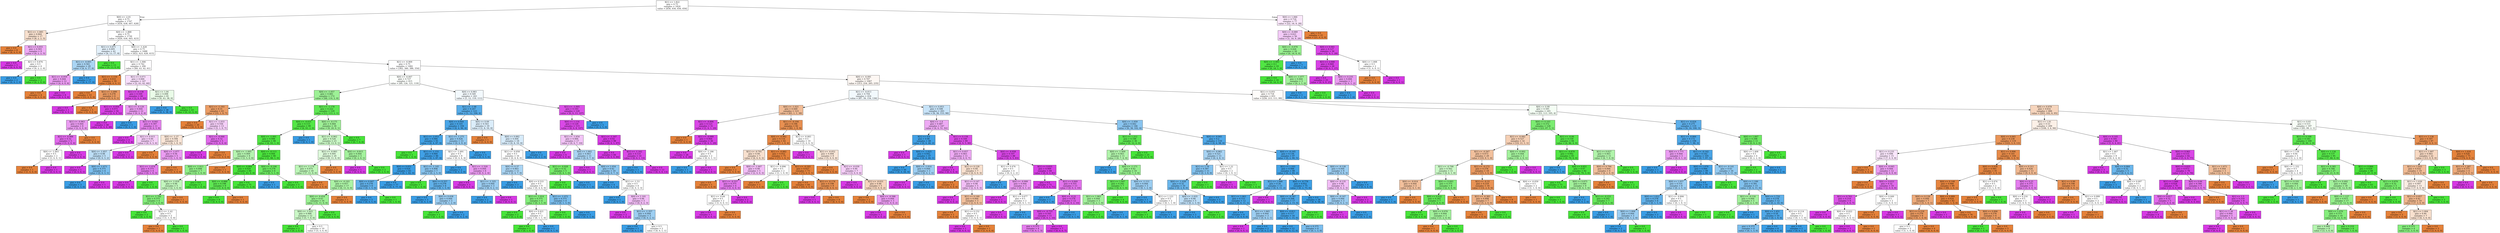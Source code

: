 digraph Tree {
node [shape=box, style="filled", color="black"] ;
0 [label="X[1] <= 1.822\ngini = 0.75\nsamples = 1824\nvalue = [456, 456, 456, 456]", fillcolor="#ffffff"] ;
1 [label="X[0] <= -2.01\ngini = 0.75\nsamples = 1747\nvalue = [434, 438, 447, 428]", fillcolor="#fefeff"] ;
0 -> 1 [labeldistance=2.5, labelangle=45, headlabel="True"] ;
2 [label="X[1] <= -1.085\ngini = 0.664\nsamples = 17\nvalue = [8, 2, 2, 5]", fillcolor="#f8e0ce"] ;
1 -> 2 ;
3 [label="gini = 0.0\nsamples = 8\nvalue = [8, 0, 0, 0]", fillcolor="#e58139"] ;
2 -> 3 ;
4 [label="X[1] <= 0.055\ngini = 0.593\nsamples = 9\nvalue = [0, 2, 2, 5]", fillcolor="#eeaaf4"] ;
2 -> 4 ;
5 [label="gini = 0.0\nsamples = 5\nvalue = [0, 0, 0, 5]", fillcolor="#d739e5"] ;
4 -> 5 ;
6 [label="X[1] <= 0.876\ngini = 0.5\nsamples = 4\nvalue = [0, 2, 2, 0]", fillcolor="#ffffff"] ;
4 -> 6 ;
7 [label="gini = 0.0\nsamples = 2\nvalue = [0, 0, 2, 0]", fillcolor="#399de5"] ;
6 -> 7 ;
8 [label="gini = 0.0\nsamples = 2\nvalue = [0, 2, 0, 0]", fillcolor="#47e539"] ;
6 -> 8 ;
9 [label="X[0] <= -1.888\ngini = 0.75\nsamples = 1730\nvalue = [426, 436, 445, 423]", fillcolor="#fefeff"] ;
1 -> 9 ;
10 [label="X[1] <= 0.871\ngini = 0.695\nsamples = 42\nvalue = [4, 13, 17, 8]", fillcolor="#e4f1fb"] ;
9 -> 10 ;
11 [label="X[1] <= -0.005\ngini = 0.561\nsamples = 29\nvalue = [4, 0, 17, 8]", fillcolor="#aad5f4"] ;
10 -> 11 ;
12 [label="X[1] <= -0.959\ngini = 0.444\nsamples = 12\nvalue = [4, 0, 0, 8]", fillcolor="#eb9cf2"] ;
11 -> 12 ;
13 [label="gini = 0.0\nsamples = 4\nvalue = [4, 0, 0, 0]", fillcolor="#e58139"] ;
12 -> 13 ;
14 [label="gini = 0.0\nsamples = 8\nvalue = [0, 0, 0, 8]", fillcolor="#d739e5"] ;
12 -> 14 ;
15 [label="gini = 0.0\nsamples = 17\nvalue = [0, 0, 17, 0]", fillcolor="#399de5"] ;
11 -> 15 ;
16 [label="gini = 0.0\nsamples = 13\nvalue = [0, 13, 0, 0]", fillcolor="#47e539"] ;
10 -> 16 ;
17 [label="X[0] <= -1.428\ngini = 0.75\nsamples = 1688\nvalue = [422, 423, 428, 415]", fillcolor="#feffff"] ;
9 -> 17 ;
18 [label="X[1] <= -1.006\ngini = 0.742\nsamples = 206\nvalue = [60, 43, 42, 61]", fillcolor="#fffeff"] ;
17 -> 18 ;
19 [label="X[1] <= -1.116\ngini = 0.033\nsamples = 59\nvalue = [58, 0, 0, 1]", fillcolor="#e5833c"] ;
18 -> 19 ;
20 [label="gini = 0.0\nsamples = 53\nvalue = [53, 0, 0, 0]", fillcolor="#e58139"] ;
19 -> 20 ;
21 [label="X[1] <= -1.099\ngini = 0.278\nsamples = 6\nvalue = [5, 0, 0, 1]", fillcolor="#ea9a61"] ;
19 -> 21 ;
22 [label="gini = 0.0\nsamples = 1\nvalue = [0, 0, 0, 1]", fillcolor="#d739e5"] ;
21 -> 22 ;
23 [label="gini = 0.0\nsamples = 5\nvalue = [5, 0, 0, 0]", fillcolor="#e58139"] ;
21 -> 23 ;
24 [label="X[1] <= 0.073\ngini = 0.666\nsamples = 147\nvalue = [2, 43, 42, 60]", fillcolor="#f8dffb"] ;
18 -> 24 ;
25 [label="X[1] <= -0.138\ngini = 0.169\nsamples = 66\nvalue = [2, 0, 4, 60]", fillcolor="#db4ce8"] ;
24 -> 25 ;
26 [label="X[1] <= -0.956\ngini = 0.071\nsamples = 54\nvalue = [2, 0, 0, 52]", fillcolor="#d941e6"] ;
25 -> 26 ;
27 [label="X[1] <= -0.963\ngini = 0.444\nsamples = 6\nvalue = [2, 0, 0, 4]", fillcolor="#eb9cf2"] ;
26 -> 27 ;
28 [label="X[1] <= -0.988\ngini = 0.32\nsamples = 5\nvalue = [1, 0, 0, 4]", fillcolor="#e16aec"] ;
27 -> 28 ;
29 [label="X[0] <= -1.603\ngini = 0.5\nsamples = 2\nvalue = [1, 0, 0, 1]", fillcolor="#ffffff"] ;
28 -> 29 ;
30 [label="gini = 0.0\nsamples = 1\nvalue = [1, 0, 0, 0]", fillcolor="#e58139"] ;
29 -> 30 ;
31 [label="gini = 0.0\nsamples = 1\nvalue = [0, 0, 0, 1]", fillcolor="#d739e5"] ;
29 -> 31 ;
32 [label="gini = 0.0\nsamples = 3\nvalue = [0, 0, 0, 3]", fillcolor="#d739e5"] ;
28 -> 32 ;
33 [label="gini = 0.0\nsamples = 1\nvalue = [1, 0, 0, 0]", fillcolor="#e58139"] ;
27 -> 33 ;
34 [label="gini = 0.0\nsamples = 48\nvalue = [0, 0, 0, 48]", fillcolor="#d739e5"] ;
26 -> 34 ;
35 [label="X[1] <= -0.129\ngini = 0.444\nsamples = 12\nvalue = [0, 0, 4, 8]", fillcolor="#eb9cf2"] ;
25 -> 35 ;
36 [label="gini = 0.0\nsamples = 1\nvalue = [0, 0, 1, 0]", fillcolor="#399de5"] ;
35 -> 36 ;
37 [label="X[1] <= -0.041\ngini = 0.397\nsamples = 11\nvalue = [0, 0, 3, 8]", fillcolor="#e683ef"] ;
35 -> 37 ;
38 [label="gini = 0.0\nsamples = 4\nvalue = [0, 0, 0, 4]", fillcolor="#d739e5"] ;
37 -> 38 ;
39 [label="X[1] <= 0.015\ngini = 0.49\nsamples = 7\nvalue = [0, 0, 3, 4]", fillcolor="#f5cef8"] ;
37 -> 39 ;
40 [label="X[0] <= -1.857\ngini = 0.48\nsamples = 5\nvalue = [0, 0, 3, 2]", fillcolor="#bddef6"] ;
39 -> 40 ;
41 [label="gini = 0.0\nsamples = 1\nvalue = [0, 0, 0, 1]", fillcolor="#d739e5"] ;
40 -> 41 ;
42 [label="X[0] <= -1.673\ngini = 0.375\nsamples = 4\nvalue = [0, 0, 3, 1]", fillcolor="#7bbeee"] ;
40 -> 42 ;
43 [label="gini = 0.0\nsamples = 3\nvalue = [0, 0, 3, 0]", fillcolor="#399de5"] ;
42 -> 43 ;
44 [label="gini = 0.0\nsamples = 1\nvalue = [0, 0, 0, 1]", fillcolor="#d739e5"] ;
42 -> 44 ;
45 [label="gini = 0.0\nsamples = 2\nvalue = [0, 0, 0, 2]", fillcolor="#d739e5"] ;
39 -> 45 ;
46 [label="X[1] <= 1.04\ngini = 0.498\nsamples = 81\nvalue = [0, 43, 38, 0]", fillcolor="#eafce8"] ;
24 -> 46 ;
47 [label="gini = 0.0\nsamples = 38\nvalue = [0, 0, 38, 0]", fillcolor="#399de5"] ;
46 -> 47 ;
48 [label="gini = 0.0\nsamples = 43\nvalue = [0, 43, 0, 0]", fillcolor="#47e539"] ;
46 -> 48 ;
49 [label="X[1] <= -0.909\ngini = 0.75\nsamples = 1482\nvalue = [362, 380, 386, 354]", fillcolor="#fefeff"] ;
17 -> 49 ;
50 [label="X[0] <= -0.007\ngini = 0.727\nsamples = 415\nvalue = [49, 126, 121, 119]", fillcolor="#fcfffc"] ;
49 -> 50 ;
51 [label="X[0] <= -1.057\ngini = 0.481\nsamples = 172\nvalue = [48, 114, 2, 8]", fillcolor="#9df196"] ;
50 -> 51 ;
52 [label="X[1] <= -1.193\ngini = 0.31\nsamples = 43\nvalue = [35, 1, 0, 7]", fillcolor="#eb9d65"] ;
51 -> 52 ;
53 [label="gini = 0.0\nsamples = 30\nvalue = [30, 0, 0, 0]", fillcolor="#e58139"] ;
52 -> 53 ;
54 [label="X[1] <= -1.033\ngini = 0.556\nsamples = 13\nvalue = [5, 1, 0, 7]", fillcolor="#f5cef8"] ;
52 -> 54 ;
55 [label="X[0] <= -1.27\ngini = 0.594\nsamples = 8\nvalue = [4, 1, 0, 3]", fillcolor="#fae6d7"] ;
54 -> 55 ;
56 [label="gini = 0.0\nsamples = 3\nvalue = [3, 0, 0, 0]", fillcolor="#e58139"] ;
55 -> 56 ;
57 [label="X[0] <= -1.077\ngini = 0.56\nsamples = 5\nvalue = [1, 1, 0, 3]", fillcolor="#eb9cf2"] ;
55 -> 57 ;
58 [label="X[1] <= -1.074\ngini = 0.375\nsamples = 4\nvalue = [0, 1, 0, 3]", fillcolor="#e47bee"] ;
57 -> 58 ;
59 [label="gini = 0.0\nsamples = 3\nvalue = [0, 0, 0, 3]", fillcolor="#d739e5"] ;
58 -> 59 ;
60 [label="gini = 0.0\nsamples = 1\nvalue = [0, 1, 0, 0]", fillcolor="#47e539"] ;
58 -> 60 ;
61 [label="gini = 0.0\nsamples = 1\nvalue = [1, 0, 0, 0]", fillcolor="#e58139"] ;
57 -> 61 ;
62 [label="X[1] <= -0.946\ngini = 0.32\nsamples = 5\nvalue = [1, 0, 0, 4]", fillcolor="#e16aec"] ;
54 -> 62 ;
63 [label="gini = 0.0\nsamples = 4\nvalue = [0, 0, 0, 4]", fillcolor="#d739e5"] ;
62 -> 63 ;
64 [label="gini = 0.0\nsamples = 1\nvalue = [1, 0, 0, 0]", fillcolor="#e58139"] ;
62 -> 64 ;
65 [label="X[1] <= -1.178\ngini = 0.222\nsamples = 129\nvalue = [13, 113, 2, 1]", fillcolor="#60e954"] ;
51 -> 65 ;
66 [label="X[0] <= -0.031\ngini = 0.115\nsamples = 99\nvalue = [4, 93, 2, 0]", fillcolor="#53e746"] ;
65 -> 66 ;
67 [label="X[0] <= -1.001\ngini = 0.098\nsamples = 98\nvalue = [4, 93, 1, 0]", fillcolor="#51e644"] ;
66 -> 67 ;
68 [label="X[0] <= -1.005\ngini = 0.469\nsamples = 8\nvalue = [3, 5, 0, 0]", fillcolor="#b5f5b0"] ;
67 -> 68 ;
69 [label="X[0] <= -1.013\ngini = 0.408\nsamples = 7\nvalue = [2, 5, 0, 0]", fillcolor="#91ef88"] ;
68 -> 69 ;
70 [label="X[0] <= -1.018\ngini = 0.48\nsamples = 5\nvalue = [2, 3, 0, 0]", fillcolor="#c2f6bd"] ;
69 -> 70 ;
71 [label="X[1] <= -1.792\ngini = 0.375\nsamples = 4\nvalue = [1, 3, 0, 0]", fillcolor="#84ee7b"] ;
70 -> 71 ;
72 [label="gini = 0.0\nsamples = 2\nvalue = [0, 2, 0, 0]", fillcolor="#47e539"] ;
71 -> 72 ;
73 [label="X[1] <= -1.42\ngini = 0.5\nsamples = 2\nvalue = [1, 1, 0, 0]", fillcolor="#ffffff"] ;
71 -> 73 ;
74 [label="gini = 0.0\nsamples = 1\nvalue = [1, 0, 0, 0]", fillcolor="#e58139"] ;
73 -> 74 ;
75 [label="gini = 0.0\nsamples = 1\nvalue = [0, 1, 0, 0]", fillcolor="#47e539"] ;
73 -> 75 ;
76 [label="gini = 0.0\nsamples = 1\nvalue = [1, 0, 0, 0]", fillcolor="#e58139"] ;
70 -> 76 ;
77 [label="gini = 0.0\nsamples = 2\nvalue = [0, 2, 0, 0]", fillcolor="#47e539"] ;
69 -> 77 ;
78 [label="gini = 0.0\nsamples = 1\nvalue = [1, 0, 0, 0]", fillcolor="#e58139"] ;
68 -> 78 ;
79 [label="X[0] <= -0.113\ngini = 0.044\nsamples = 90\nvalue = [1, 88, 1, 0]", fillcolor="#4be63d"] ;
67 -> 79 ;
80 [label="X[0] <= -0.884\ngini = 0.024\nsamples = 84\nvalue = [1, 83, 0, 0]", fillcolor="#49e53b"] ;
79 -> 80 ;
81 [label="X[0] <= -0.888\ngini = 0.198\nsamples = 9\nvalue = [1, 8, 0, 0]", fillcolor="#5ee852"] ;
80 -> 81 ;
82 [label="gini = 0.0\nsamples = 8\nvalue = [0, 8, 0, 0]", fillcolor="#47e539"] ;
81 -> 82 ;
83 [label="gini = 0.0\nsamples = 1\nvalue = [1, 0, 0, 0]", fillcolor="#e58139"] ;
81 -> 83 ;
84 [label="gini = 0.0\nsamples = 75\nvalue = [0, 75, 0, 0]", fillcolor="#47e539"] ;
80 -> 84 ;
85 [label="X[0] <= -0.106\ngini = 0.278\nsamples = 6\nvalue = [0, 5, 1, 0]", fillcolor="#6cea61"] ;
79 -> 85 ;
86 [label="gini = 0.0\nsamples = 1\nvalue = [0, 0, 1, 0]", fillcolor="#399de5"] ;
85 -> 86 ;
87 [label="gini = 0.0\nsamples = 5\nvalue = [0, 5, 0, 0]", fillcolor="#47e539"] ;
85 -> 87 ;
88 [label="gini = 0.0\nsamples = 1\nvalue = [0, 0, 1, 0]", fillcolor="#399de5"] ;
66 -> 88 ;
89 [label="X[0] <= -0.175\ngini = 0.464\nsamples = 30\nvalue = [9, 20, 0, 1]", fillcolor="#9ff197"] ;
65 -> 89 ;
90 [label="X[1] <= -0.962\ngini = 0.526\nsamples = 23\nvalue = [9, 13, 0, 1]", fillcolor="#caf8c6"] ;
89 -> 90 ;
91 [label="X[1] <= -0.993\ngini = 0.495\nsamples = 20\nvalue = [9, 11, 0, 0]", fillcolor="#defadb"] ;
90 -> 91 ;
92 [label="X[1] <= -1.174\ngini = 0.475\nsamples = 18\nvalue = [7, 11, 0, 0]", fillcolor="#bcf6b7"] ;
91 -> 92 ;
93 [label="gini = 0.0\nsamples = 1\nvalue = [1, 0, 0, 0]", fillcolor="#e58139"] ;
92 -> 93 ;
94 [label="X[0] <= -0.193\ngini = 0.457\nsamples = 17\nvalue = [6, 11, 0, 0]", fillcolor="#abf3a5"] ;
92 -> 94 ;
95 [label="X[0] <= -0.454\ngini = 0.43\nsamples = 16\nvalue = [5, 11, 0, 0]", fillcolor="#9bf193"] ;
94 -> 95 ;
96 [label="X[0] <= -1.021\ngini = 0.486\nsamples = 12\nvalue = [5, 7, 0, 0]", fillcolor="#caf8c6"] ;
95 -> 96 ;
97 [label="gini = 0.0\nsamples = 2\nvalue = [0, 2, 0, 0]", fillcolor="#47e539"] ;
96 -> 97 ;
98 [label="gini = 0.5\nsamples = 10\nvalue = [5, 5, 0, 0]", fillcolor="#ffffff"] ;
96 -> 98 ;
99 [label="gini = 0.0\nsamples = 4\nvalue = [0, 4, 0, 0]", fillcolor="#47e539"] ;
95 -> 99 ;
100 [label="gini = 0.0\nsamples = 1\nvalue = [1, 0, 0, 0]", fillcolor="#e58139"] ;
94 -> 100 ;
101 [label="gini = 0.0\nsamples = 2\nvalue = [2, 0, 0, 0]", fillcolor="#e58139"] ;
91 -> 101 ;
102 [label="X[0] <= -0.815\ngini = 0.444\nsamples = 3\nvalue = [0, 2, 0, 1]", fillcolor="#a3f29c"] ;
90 -> 102 ;
103 [label="gini = 0.0\nsamples = 1\nvalue = [0, 0, 0, 1]", fillcolor="#d739e5"] ;
102 -> 103 ;
104 [label="gini = 0.0\nsamples = 2\nvalue = [0, 2, 0, 0]", fillcolor="#47e539"] ;
102 -> 104 ;
105 [label="gini = 0.0\nsamples = 7\nvalue = [0, 7, 0, 0]", fillcolor="#47e539"] ;
89 -> 105 ;
106 [label="X[0] <= 0.983\ngini = 0.549\nsamples = 243\nvalue = [1, 12, 119, 111]", fillcolor="#f3f9fd"] ;
50 -> 106 ;
107 [label="X[1] <= -1.08\ngini = 0.247\nsamples = 123\nvalue = [1, 12, 106, 4]", fillcolor="#57ace9"] ;
106 -> 107 ;
108 [label="X[0] <= 0.844\ngini = 0.145\nsamples = 104\nvalue = [0, 4, 96, 4]", fillcolor="#49a5e7"] ;
107 -> 108 ;
109 [label="X[1] <= -2.053\ngini = 0.084\nsamples = 91\nvalue = [0, 4, 87, 0]", fillcolor="#42a2e6"] ;
108 -> 109 ;
110 [label="gini = 0.0\nsamples = 1\nvalue = [0, 1, 0, 0]", fillcolor="#47e539"] ;
109 -> 110 ;
111 [label="X[1] <= -1.151\ngini = 0.064\nsamples = 90\nvalue = [0, 3, 87, 0]", fillcolor="#40a0e6"] ;
109 -> 111 ;
112 [label="X[0] <= 0.051\ngini = 0.024\nsamples = 83\nvalue = [0, 1, 82, 0]", fillcolor="#3b9ee5"] ;
111 -> 112 ;
113 [label="X[0] <= 0.047\ngini = 0.278\nsamples = 6\nvalue = [0, 1, 5, 0]", fillcolor="#61b1ea"] ;
112 -> 113 ;
114 [label="gini = 0.0\nsamples = 5\nvalue = [0, 0, 5, 0]", fillcolor="#399de5"] ;
113 -> 114 ;
115 [label="gini = 0.0\nsamples = 1\nvalue = [0, 1, 0, 0]", fillcolor="#47e539"] ;
113 -> 115 ;
116 [label="gini = 0.0\nsamples = 77\nvalue = [0, 0, 77, 0]", fillcolor="#399de5"] ;
112 -> 116 ;
117 [label="X[1] <= -1.145\ngini = 0.408\nsamples = 7\nvalue = [0, 2, 5, 0]", fillcolor="#88c4ef"] ;
111 -> 117 ;
118 [label="gini = 0.0\nsamples = 1\nvalue = [0, 1, 0, 0]", fillcolor="#47e539"] ;
117 -> 118 ;
119 [label="X[0] <= 0.357\ngini = 0.278\nsamples = 6\nvalue = [0, 1, 5, 0]", fillcolor="#61b1ea"] ;
117 -> 119 ;
120 [label="gini = 0.0\nsamples = 3\nvalue = [0, 0, 3, 0]", fillcolor="#399de5"] ;
119 -> 120 ;
121 [label="X[0] <= 0.438\ngini = 0.444\nsamples = 3\nvalue = [0, 1, 2, 0]", fillcolor="#9ccef2"] ;
119 -> 121 ;
122 [label="gini = 0.0\nsamples = 1\nvalue = [0, 1, 0, 0]", fillcolor="#47e539"] ;
121 -> 122 ;
123 [label="gini = 0.0\nsamples = 2\nvalue = [0, 0, 2, 0]", fillcolor="#399de5"] ;
121 -> 123 ;
124 [label="X[1] <= -1.275\ngini = 0.426\nsamples = 13\nvalue = [0, 0, 9, 4]", fillcolor="#91c9f1"] ;
108 -> 124 ;
125 [label="X[1] <= -1.691\ngini = 0.5\nsamples = 8\nvalue = [0, 0, 4, 4]", fillcolor="#ffffff"] ;
124 -> 125 ;
126 [label="gini = 0.0\nsamples = 2\nvalue = [0, 0, 2, 0]", fillcolor="#399de5"] ;
125 -> 126 ;
127 [label="X[1] <= -1.529\ngini = 0.444\nsamples = 6\nvalue = [0, 0, 2, 4]", fillcolor="#eb9cf2"] ;
125 -> 127 ;
128 [label="gini = 0.0\nsamples = 3\nvalue = [0, 0, 0, 3]", fillcolor="#d739e5"] ;
127 -> 128 ;
129 [label="X[1] <= -1.325\ngini = 0.444\nsamples = 3\nvalue = [0, 0, 2, 1]", fillcolor="#9ccef2"] ;
127 -> 129 ;
130 [label="gini = 0.0\nsamples = 2\nvalue = [0, 0, 2, 0]", fillcolor="#399de5"] ;
129 -> 130 ;
131 [label="gini = 0.0\nsamples = 1\nvalue = [0, 0, 0, 1]", fillcolor="#d739e5"] ;
129 -> 131 ;
132 [label="gini = 0.0\nsamples = 5\nvalue = [0, 0, 5, 0]", fillcolor="#399de5"] ;
124 -> 132 ;
133 [label="X[0] <= 0.09\ngini = 0.543\nsamples = 19\nvalue = [1, 8, 10, 0]", fillcolor="#dbedfa"] ;
107 -> 133 ;
134 [label="gini = 0.0\nsamples = 1\nvalue = [1, 0, 0, 0]", fillcolor="#e58139"] ;
133 -> 134 ;
135 [label="X[0] <= 0.882\ngini = 0.494\nsamples = 18\nvalue = [0, 8, 10, 0]", fillcolor="#d7ebfa"] ;
133 -> 135 ;
136 [label="X[1] <= -0.958\ngini = 0.5\nsamples = 16\nvalue = [0, 8, 8, 0]", fillcolor="#ffffff"] ;
135 -> 136 ;
137 [label="X[0] <= 0.37\ngini = 0.463\nsamples = 11\nvalue = [0, 4, 7, 0]", fillcolor="#aad5f4"] ;
136 -> 137 ;
138 [label="gini = 0.0\nsamples = 3\nvalue = [0, 0, 3, 0]", fillcolor="#399de5"] ;
137 -> 138 ;
139 [label="X[0] <= 0.533\ngini = 0.5\nsamples = 8\nvalue = [0, 4, 4, 0]", fillcolor="#ffffff"] ;
137 -> 139 ;
140 [label="X[1] <= -1.014\ngini = 0.375\nsamples = 4\nvalue = [0, 3, 1, 0]", fillcolor="#84ee7b"] ;
139 -> 140 ;
141 [label="gini = 0.0\nsamples = 2\nvalue = [0, 2, 0, 0]", fillcolor="#47e539"] ;
140 -> 141 ;
142 [label="X[0] <= 0.421\ngini = 0.5\nsamples = 2\nvalue = [0, 1, 1, 0]", fillcolor="#ffffff"] ;
140 -> 142 ;
143 [label="gini = 0.0\nsamples = 1\nvalue = [0, 1, 0, 0]", fillcolor="#47e539"] ;
142 -> 143 ;
144 [label="gini = 0.0\nsamples = 1\nvalue = [0, 0, 1, 0]", fillcolor="#399de5"] ;
142 -> 144 ;
145 [label="X[1] <= -1.072\ngini = 0.375\nsamples = 4\nvalue = [0, 1, 3, 0]", fillcolor="#7bbeee"] ;
139 -> 145 ;
146 [label="gini = 0.0\nsamples = 1\nvalue = [0, 1, 0, 0]", fillcolor="#47e539"] ;
145 -> 146 ;
147 [label="gini = 0.0\nsamples = 3\nvalue = [0, 0, 3, 0]", fillcolor="#399de5"] ;
145 -> 147 ;
148 [label="X[1] <= -0.928\ngini = 0.32\nsamples = 5\nvalue = [0, 4, 1, 0]", fillcolor="#75ec6a"] ;
136 -> 148 ;
149 [label="gini = 0.0\nsamples = 4\nvalue = [0, 4, 0, 0]", fillcolor="#47e539"] ;
148 -> 149 ;
150 [label="gini = 0.0\nsamples = 1\nvalue = [0, 0, 1, 0]", fillcolor="#399de5"] ;
148 -> 150 ;
151 [label="gini = 0.0\nsamples = 2\nvalue = [0, 0, 2, 0]", fillcolor="#399de5"] ;
135 -> 151 ;
152 [label="X[1] <= -1.005\ngini = 0.193\nsamples = 120\nvalue = [0, 0, 13, 107]", fillcolor="#dc51e8"] ;
106 -> 152 ;
153 [label="X[0] <= 1.114\ngini = 0.129\nsamples = 115\nvalue = [0, 0, 8, 107]", fillcolor="#da48e7"] ;
152 -> 153 ;
154 [label="X[1] <= -1.654\ngini = 0.484\nsamples = 17\nvalue = [0, 0, 7, 10]", fillcolor="#f3c4f7"] ;
153 -> 154 ;
155 [label="gini = 0.0\nsamples = 6\nvalue = [0, 0, 0, 6]", fillcolor="#d739e5"] ;
154 -> 155 ;
156 [label="X[0] <= 1.002\ngini = 0.463\nsamples = 11\nvalue = [0, 0, 7, 4]", fillcolor="#aad5f4"] ;
154 -> 156 ;
157 [label="gini = 0.0\nsamples = 1\nvalue = [0, 0, 0, 1]", fillcolor="#d739e5"] ;
156 -> 157 ;
158 [label="X[0] <= 1.054\ngini = 0.42\nsamples = 10\nvalue = [0, 0, 7, 3]", fillcolor="#8ec7f0"] ;
156 -> 158 ;
159 [label="gini = 0.0\nsamples = 4\nvalue = [0, 0, 4, 0]", fillcolor="#399de5"] ;
158 -> 159 ;
160 [label="X[1] <= -1.53\ngini = 0.5\nsamples = 6\nvalue = [0, 0, 3, 3]", fillcolor="#ffffff"] ;
158 -> 160 ;
161 [label="gini = 0.0\nsamples = 1\nvalue = [0, 0, 1, 0]", fillcolor="#399de5"] ;
160 -> 161 ;
162 [label="X[0] <= 1.101\ngini = 0.48\nsamples = 5\nvalue = [0, 0, 2, 3]", fillcolor="#f2bdf6"] ;
160 -> 162 ;
163 [label="gini = 0.0\nsamples = 2\nvalue = [0, 0, 0, 2]", fillcolor="#d739e5"] ;
162 -> 163 ;
164 [label="X[1] <= -1.357\ngini = 0.444\nsamples = 3\nvalue = [0, 0, 2, 1]", fillcolor="#9ccef2"] ;
162 -> 164 ;
165 [label="gini = 0.0\nsamples = 1\nvalue = [0, 0, 1, 0]", fillcolor="#399de5"] ;
164 -> 165 ;
166 [label="gini = 0.5\nsamples = 2\nvalue = [0, 0, 1, 1]", fillcolor="#ffffff"] ;
164 -> 166 ;
167 [label="X[1] <= -1.167\ngini = 0.02\nsamples = 98\nvalue = [0, 0, 1, 97]", fillcolor="#d73be5"] ;
153 -> 167 ;
168 [label="gini = 0.0\nsamples = 84\nvalue = [0, 0, 0, 84]", fillcolor="#d739e5"] ;
167 -> 168 ;
169 [label="X[1] <= -1.162\ngini = 0.133\nsamples = 14\nvalue = [0, 0, 1, 13]", fillcolor="#da48e7"] ;
167 -> 169 ;
170 [label="gini = 0.0\nsamples = 1\nvalue = [0, 0, 1, 0]", fillcolor="#399de5"] ;
169 -> 170 ;
171 [label="gini = 0.0\nsamples = 13\nvalue = [0, 0, 0, 13]", fillcolor="#d739e5"] ;
169 -> 171 ;
172 [label="gini = 0.0\nsamples = 5\nvalue = [0, 0, 5, 0]", fillcolor="#399de5"] ;
152 -> 172 ;
173 [label="X[0] <= -0.091\ngini = 0.747\nsamples = 1067\nvalue = [313, 254, 265, 235]", fillcolor="#fdf7f3"] ;
49 -> 173 ;
174 [label="X[1] <= -0.013\ngini = 0.704\nsamples = 416\nvalue = [87, 39, 154, 136]", fillcolor="#f2f9fd"] ;
173 -> 174 ;
175 [label="X[0] <= -1.021\ngini = 0.449\nsamples = 123\nvalue = [83, 1, 1, 38]", fillcolor="#f1bc96"] ;
174 -> 175 ;
176 [label="X[1] <= -0.896\ngini = 0.123\nsamples = 31\nvalue = [1, 0, 1, 29]", fillcolor="#da46e7"] ;
175 -> 176 ;
177 [label="gini = 0.0\nsamples = 1\nvalue = [1, 0, 0, 0]", fillcolor="#e58139"] ;
176 -> 177 ;
178 [label="X[1] <= -0.089\ngini = 0.064\nsamples = 30\nvalue = [0, 0, 1, 29]", fillcolor="#d840e6"] ;
176 -> 178 ;
179 [label="gini = 0.0\nsamples = 28\nvalue = [0, 0, 0, 28]", fillcolor="#d739e5"] ;
178 -> 179 ;
180 [label="X[0] <= -1.186\ngini = 0.5\nsamples = 2\nvalue = [0, 0, 1, 1]", fillcolor="#ffffff"] ;
178 -> 180 ;
181 [label="gini = 0.0\nsamples = 1\nvalue = [0, 0, 1, 0]", fillcolor="#399de5"] ;
180 -> 181 ;
182 [label="gini = 0.0\nsamples = 1\nvalue = [0, 0, 0, 1]", fillcolor="#d739e5"] ;
180 -> 182 ;
183 [label="X[1] <= -0.104\ngini = 0.196\nsamples = 92\nvalue = [82, 1, 0, 9]", fillcolor="#e89051"] ;
175 -> 183 ;
184 [label="X[0] <= -0.982\ngini = 0.116\nsamples = 82\nvalue = [77, 1, 0, 4]", fillcolor="#e78946"] ;
183 -> 184 ;
185 [label="X[1] <= -0.701\ngini = 0.49\nsamples = 7\nvalue = [4, 0, 0, 3]", fillcolor="#f8e0ce"] ;
184 -> 185 ;
186 [label="gini = 0.0\nsamples = 2\nvalue = [2, 0, 0, 0]", fillcolor="#e58139"] ;
185 -> 186 ;
187 [label="X[0] <= -1.007\ngini = 0.48\nsamples = 5\nvalue = [2, 0, 0, 3]", fillcolor="#f2bdf6"] ;
185 -> 187 ;
188 [label="gini = 0.0\nsamples = 1\nvalue = [1, 0, 0, 0]", fillcolor="#e58139"] ;
187 -> 188 ;
189 [label="X[1] <= -0.557\ngini = 0.375\nsamples = 4\nvalue = [1, 0, 0, 3]", fillcolor="#e47bee"] ;
187 -> 189 ;
190 [label="X[1] <= -0.64\ngini = 0.5\nsamples = 2\nvalue = [1, 0, 0, 1]", fillcolor="#ffffff"] ;
189 -> 190 ;
191 [label="gini = 0.0\nsamples = 1\nvalue = [0, 0, 0, 1]", fillcolor="#d739e5"] ;
190 -> 191 ;
192 [label="gini = 0.0\nsamples = 1\nvalue = [1, 0, 0, 0]", fillcolor="#e58139"] ;
190 -> 192 ;
193 [label="gini = 0.0\nsamples = 2\nvalue = [0, 0, 0, 2]", fillcolor="#d739e5"] ;
189 -> 193 ;
194 [label="X[1] <= -0.882\ngini = 0.052\nsamples = 75\nvalue = [73, 1, 0, 1]", fillcolor="#e6843e"] ;
184 -> 194 ;
195 [label="X[1] <= -0.896\ngini = 0.5\nsamples = 2\nvalue = [1, 1, 0, 0]", fillcolor="#ffffff"] ;
194 -> 195 ;
196 [label="gini = 0.0\nsamples = 1\nvalue = [1, 0, 0, 0]", fillcolor="#e58139"] ;
195 -> 196 ;
197 [label="gini = 0.0\nsamples = 1\nvalue = [0, 1, 0, 0]", fillcolor="#47e539"] ;
195 -> 197 ;
198 [label="X[1] <= -0.193\ngini = 0.027\nsamples = 73\nvalue = [72, 0, 0, 1]", fillcolor="#e5833c"] ;
194 -> 198 ;
199 [label="gini = 0.0\nsamples = 64\nvalue = [64, 0, 0, 0]", fillcolor="#e58139"] ;
198 -> 199 ;
200 [label="X[1] <= -0.174\ngini = 0.198\nsamples = 9\nvalue = [8, 0, 0, 1]", fillcolor="#e89152"] ;
198 -> 200 ;
201 [label="gini = 0.0\nsamples = 1\nvalue = [0, 0, 0, 1]", fillcolor="#d739e5"] ;
200 -> 201 ;
202 [label="gini = 0.0\nsamples = 8\nvalue = [8, 0, 0, 0]", fillcolor="#e58139"] ;
200 -> 202 ;
203 [label="X[1] <= -0.083\ngini = 0.5\nsamples = 10\nvalue = [5, 0, 0, 5]", fillcolor="#ffffff"] ;
183 -> 203 ;
204 [label="gini = 0.0\nsamples = 1\nvalue = [0, 0, 0, 1]", fillcolor="#d739e5"] ;
203 -> 204 ;
205 [label="X[1] <= -0.052\ngini = 0.494\nsamples = 9\nvalue = [5, 0, 0, 4]", fillcolor="#fae6d7"] ;
203 -> 205 ;
206 [label="gini = 0.0\nsamples = 2\nvalue = [2, 0, 0, 0]", fillcolor="#e58139"] ;
205 -> 206 ;
207 [label="X[1] <= -0.039\ngini = 0.49\nsamples = 7\nvalue = [3, 0, 0, 4]", fillcolor="#f5cef8"] ;
205 -> 207 ;
208 [label="gini = 0.0\nsamples = 2\nvalue = [0, 0, 0, 2]", fillcolor="#d739e5"] ;
207 -> 208 ;
209 [label="X[1] <= -0.031\ngini = 0.48\nsamples = 5\nvalue = [3, 0, 0, 2]", fillcolor="#f6d5bd"] ;
207 -> 209 ;
210 [label="gini = 0.0\nsamples = 2\nvalue = [2, 0, 0, 0]", fillcolor="#e58139"] ;
209 -> 210 ;
211 [label="X[0] <= -0.588\ngini = 0.444\nsamples = 3\nvalue = [1, 0, 0, 2]", fillcolor="#eb9cf2"] ;
209 -> 211 ;
212 [label="gini = 0.0\nsamples = 2\nvalue = [0, 0, 0, 2]", fillcolor="#d739e5"] ;
211 -> 212 ;
213 [label="gini = 0.0\nsamples = 1\nvalue = [1, 0, 0, 0]", fillcolor="#e58139"] ;
211 -> 213 ;
214 [label="X[1] <= 0.953\ngini = 0.598\nsamples = 293\nvalue = [4, 38, 153, 98]", fillcolor="#c7e3f8"] ;
174 -> 214 ;
215 [label="X[0] <= -1.0\ngini = 0.487\nsamples = 147\nvalue = [4, 0, 51, 92]", fillcolor="#eeaaf4"] ;
214 -> 215 ;
216 [label="X[1] <= 0.0\ngini = 0.08\nsamples = 48\nvalue = [0, 0, 46, 2]", fillcolor="#42a1e6"] ;
215 -> 216 ;
217 [label="gini = 0.0\nsamples = 1\nvalue = [0, 0, 0, 1]", fillcolor="#d739e5"] ;
216 -> 217 ;
218 [label="X[0] <= -1.025\ngini = 0.042\nsamples = 47\nvalue = [0, 0, 46, 1]", fillcolor="#3d9fe6"] ;
216 -> 218 ;
219 [label="gini = 0.0\nsamples = 44\nvalue = [0, 0, 44, 0]", fillcolor="#399de5"] ;
218 -> 219 ;
220 [label="X[0] <= -1.014\ngini = 0.444\nsamples = 3\nvalue = [0, 0, 2, 1]", fillcolor="#9ccef2"] ;
218 -> 220 ;
221 [label="gini = 0.0\nsamples = 1\nvalue = [0, 0, 0, 1]", fillcolor="#d739e5"] ;
220 -> 221 ;
222 [label="gini = 0.0\nsamples = 2\nvalue = [0, 0, 2, 0]", fillcolor="#399de5"] ;
220 -> 222 ;
223 [label="X[1] <= 0.158\ngini = 0.169\nsamples = 99\nvalue = [4, 0, 5, 90]", fillcolor="#db4ce7"] ;
215 -> 223 ;
224 [label="X[1] <= 0.057\ngini = 0.463\nsamples = 11\nvalue = [4, 0, 0, 7]", fillcolor="#eeaaf4"] ;
223 -> 224 ;
225 [label="gini = 0.0\nsamples = 4\nvalue = [0, 0, 0, 4]", fillcolor="#d739e5"] ;
224 -> 225 ;
226 [label="X[1] <= 0.128\ngini = 0.49\nsamples = 7\nvalue = [4, 0, 0, 3]", fillcolor="#f8e0ce"] ;
224 -> 226 ;
227 [label="gini = 0.0\nsamples = 2\nvalue = [2, 0, 0, 0]", fillcolor="#e58139"] ;
226 -> 227 ;
228 [label="X[1] <= 0.147\ngini = 0.48\nsamples = 5\nvalue = [2, 0, 0, 3]", fillcolor="#f2bdf6"] ;
226 -> 228 ;
229 [label="gini = 0.0\nsamples = 2\nvalue = [0, 0, 0, 2]", fillcolor="#d739e5"] ;
228 -> 229 ;
230 [label="X[1] <= 0.149\ngini = 0.444\nsamples = 3\nvalue = [2, 0, 0, 1]", fillcolor="#f2c09c"] ;
228 -> 230 ;
231 [label="gini = 0.0\nsamples = 1\nvalue = [1, 0, 0, 0]", fillcolor="#e58139"] ;
230 -> 231 ;
232 [label="X[1] <= 0.152\ngini = 0.5\nsamples = 2\nvalue = [1, 0, 0, 1]", fillcolor="#ffffff"] ;
230 -> 232 ;
233 [label="gini = 0.0\nsamples = 1\nvalue = [0, 0, 0, 1]", fillcolor="#d739e5"] ;
232 -> 233 ;
234 [label="gini = 0.0\nsamples = 1\nvalue = [1, 0, 0, 0]", fillcolor="#e58139"] ;
232 -> 234 ;
235 [label="X[0] <= -0.958\ngini = 0.107\nsamples = 88\nvalue = [0, 0, 5, 83]", fillcolor="#d945e7"] ;
223 -> 235 ;
236 [label="X[1] <= 0.476\ngini = 0.5\nsamples = 4\nvalue = [0, 0, 2, 2]", fillcolor="#ffffff"] ;
235 -> 236 ;
237 [label="gini = 0.0\nsamples = 1\nvalue = [0, 0, 1, 0]", fillcolor="#399de5"] ;
236 -> 237 ;
238 [label="X[0] <= -0.999\ngini = 0.444\nsamples = 3\nvalue = [0, 0, 1, 2]", fillcolor="#eb9cf2"] ;
236 -> 238 ;
239 [label="gini = 0.0\nsamples = 1\nvalue = [0, 0, 0, 1]", fillcolor="#d739e5"] ;
238 -> 239 ;
240 [label="X[1] <= 0.677\ngini = 0.5\nsamples = 2\nvalue = [0, 0, 1, 1]", fillcolor="#ffffff"] ;
238 -> 240 ;
241 [label="gini = 0.0\nsamples = 1\nvalue = [0, 0, 0, 1]", fillcolor="#d739e5"] ;
240 -> 241 ;
242 [label="gini = 0.0\nsamples = 1\nvalue = [0, 0, 1, 0]", fillcolor="#399de5"] ;
240 -> 242 ;
243 [label="X[1] <= 0.835\ngini = 0.069\nsamples = 84\nvalue = [0, 0, 3, 81]", fillcolor="#d840e6"] ;
235 -> 243 ;
244 [label="gini = 0.0\nsamples = 71\nvalue = [0, 0, 0, 71]", fillcolor="#d739e5"] ;
243 -> 244 ;
245 [label="X[1] <= 0.849\ngini = 0.355\nsamples = 13\nvalue = [0, 0, 3, 10]", fillcolor="#e374ed"] ;
243 -> 245 ;
246 [label="gini = 0.0\nsamples = 1\nvalue = [0, 0, 1, 0]", fillcolor="#399de5"] ;
245 -> 246 ;
247 [label="X[0] <= -0.22\ngini = 0.278\nsamples = 12\nvalue = [0, 0, 2, 10]", fillcolor="#df61ea"] ;
245 -> 247 ;
248 [label="X[0] <= -0.755\ngini = 0.165\nsamples = 11\nvalue = [0, 0, 1, 10]", fillcolor="#db4de8"] ;
247 -> 248 ;
249 [label="gini = 0.375\nsamples = 4\nvalue = [0, 0, 1, 3]", fillcolor="#e47bee"] ;
248 -> 249 ;
250 [label="gini = 0.0\nsamples = 7\nvalue = [0, 0, 0, 7]", fillcolor="#d739e5"] ;
248 -> 250 ;
251 [label="gini = 0.0\nsamples = 1\nvalue = [0, 0, 1, 0]", fillcolor="#399de5"] ;
247 -> 251 ;
252 [label="X[0] <= -1.059\ngini = 0.442\nsamples = 146\nvalue = [0, 38, 102, 6]", fillcolor="#8ac5f0"] ;
214 -> 252 ;
253 [label="X[1] <= 1.212\ngini = 0.198\nsamples = 36\nvalue = [0, 32, 4, 0]", fillcolor="#5ee852"] ;
252 -> 253 ;
254 [label="X[0] <= -1.409\ngini = 0.463\nsamples = 11\nvalue = [0, 7, 4, 0]", fillcolor="#b0f4aa"] ;
253 -> 254 ;
255 [label="gini = 0.0\nsamples = 1\nvalue = [0, 0, 1, 0]", fillcolor="#399de5"] ;
254 -> 255 ;
256 [label="X[0] <= -1.171\ngini = 0.42\nsamples = 10\nvalue = [0, 7, 3, 0]", fillcolor="#96f08e"] ;
254 -> 256 ;
257 [label="X[1] <= 1.097\ngini = 0.245\nsamples = 7\nvalue = [0, 6, 1, 0]", fillcolor="#66e95a"] ;
256 -> 257 ;
258 [label="X[1] <= 1.063\ngini = 0.444\nsamples = 3\nvalue = [0, 2, 1, 0]", fillcolor="#a3f29c"] ;
257 -> 258 ;
259 [label="gini = 0.0\nsamples = 2\nvalue = [0, 2, 0, 0]", fillcolor="#47e539"] ;
258 -> 259 ;
260 [label="gini = 0.0\nsamples = 1\nvalue = [0, 0, 1, 0]", fillcolor="#399de5"] ;
258 -> 260 ;
261 [label="gini = 0.0\nsamples = 4\nvalue = [0, 4, 0, 0]", fillcolor="#47e539"] ;
257 -> 261 ;
262 [label="X[0] <= -1.111\ngini = 0.444\nsamples = 3\nvalue = [0, 1, 2, 0]", fillcolor="#9ccef2"] ;
256 -> 262 ;
263 [label="gini = 0.0\nsamples = 1\nvalue = [0, 0, 1, 0]", fillcolor="#399de5"] ;
262 -> 263 ;
264 [label="X[1] <= 1.123\ngini = 0.5\nsamples = 2\nvalue = [0, 1, 1, 0]", fillcolor="#ffffff"] ;
262 -> 264 ;
265 [label="gini = 0.0\nsamples = 1\nvalue = [0, 1, 0, 0]", fillcolor="#47e539"] ;
264 -> 265 ;
266 [label="gini = 0.0\nsamples = 1\nvalue = [0, 0, 1, 0]", fillcolor="#399de5"] ;
264 -> 266 ;
267 [label="gini = 0.0\nsamples = 25\nvalue = [0, 25, 0, 0]", fillcolor="#47e539"] ;
253 -> 267 ;
268 [label="X[0] <= -0.945\ngini = 0.2\nsamples = 110\nvalue = [0, 6, 98, 6]", fillcolor="#50a8e8"] ;
252 -> 268 ;
269 [label="X[0] <= -0.962\ngini = 0.521\nsamples = 13\nvalue = [0, 4, 8, 1]", fillcolor="#a7d3f3"] ;
268 -> 269 ;
270 [label="X[1] <= 1.79\ngini = 0.397\nsamples = 11\nvalue = [0, 3, 8, 0]", fillcolor="#83c2ef"] ;
269 -> 270 ;
271 [label="X[0] <= -1.028\ngini = 0.32\nsamples = 10\nvalue = [0, 2, 8, 0]", fillcolor="#6ab6ec"] ;
270 -> 271 ;
272 [label="X[0] <= -1.035\ngini = 0.48\nsamples = 5\nvalue = [0, 2, 3, 0]", fillcolor="#bddef6"] ;
271 -> 272 ;
273 [label="gini = 0.0\nsamples = 3\nvalue = [0, 0, 3, 0]", fillcolor="#399de5"] ;
272 -> 273 ;
274 [label="gini = 0.0\nsamples = 2\nvalue = [0, 2, 0, 0]", fillcolor="#47e539"] ;
272 -> 274 ;
275 [label="gini = 0.0\nsamples = 5\nvalue = [0, 0, 5, 0]", fillcolor="#399de5"] ;
271 -> 275 ;
276 [label="gini = 0.0\nsamples = 1\nvalue = [0, 1, 0, 0]", fillcolor="#47e539"] ;
270 -> 276 ;
277 [label="X[1] <= 1.22\ngini = 0.5\nsamples = 2\nvalue = [0, 1, 0, 1]", fillcolor="#ffffff"] ;
269 -> 277 ;
278 [label="gini = 0.0\nsamples = 1\nvalue = [0, 0, 0, 1]", fillcolor="#d739e5"] ;
277 -> 278 ;
279 [label="gini = 0.0\nsamples = 1\nvalue = [0, 1, 0, 0]", fillcolor="#47e539"] ;
277 -> 279 ;
280 [label="X[0] <= -0.165\ngini = 0.136\nsamples = 97\nvalue = [0, 2, 90, 5]", fillcolor="#48a4e7"] ;
268 -> 280 ;
281 [label="X[1] <= 1.103\ngini = 0.088\nsamples = 88\nvalue = [0, 2, 84, 2]", fillcolor="#42a2e6"] ;
280 -> 281 ;
282 [label="X[1] <= 1.088\ngini = 0.26\nsamples = 13\nvalue = [0, 0, 11, 2]", fillcolor="#5dafea"] ;
281 -> 282 ;
283 [label="X[1] <= 1.063\ngini = 0.153\nsamples = 12\nvalue = [0, 0, 11, 1]", fillcolor="#4ba6e7"] ;
282 -> 283 ;
284 [label="gini = 0.0\nsamples = 9\nvalue = [0, 0, 9, 0]", fillcolor="#399de5"] ;
283 -> 284 ;
285 [label="X[1] <= 1.065\ngini = 0.444\nsamples = 3\nvalue = [0, 0, 2, 1]", fillcolor="#9ccef2"] ;
283 -> 285 ;
286 [label="gini = 0.0\nsamples = 1\nvalue = [0, 0, 0, 1]", fillcolor="#d739e5"] ;
285 -> 286 ;
287 [label="gini = 0.0\nsamples = 2\nvalue = [0, 0, 2, 0]", fillcolor="#399de5"] ;
285 -> 287 ;
288 [label="gini = 0.0\nsamples = 1\nvalue = [0, 0, 0, 1]", fillcolor="#d739e5"] ;
282 -> 288 ;
289 [label="X[0] <= -0.778\ngini = 0.052\nsamples = 75\nvalue = [0, 2, 73, 0]", fillcolor="#3ea0e6"] ;
281 -> 289 ;
290 [label="X[0] <= -0.787\ngini = 0.208\nsamples = 17\nvalue = [0, 2, 15, 0]", fillcolor="#53aae8"] ;
289 -> 290 ;
291 [label="X[0] <= -0.811\ngini = 0.117\nsamples = 16\nvalue = [0, 1, 15, 0]", fillcolor="#46a4e7"] ;
290 -> 291 ;
292 [label="gini = 0.0\nsamples = 12\nvalue = [0, 0, 12, 0]", fillcolor="#399de5"] ;
291 -> 292 ;
293 [label="gini = 0.375\nsamples = 4\nvalue = [0, 1, 3, 0]", fillcolor="#7bbeee"] ;
291 -> 293 ;
294 [label="gini = 0.0\nsamples = 1\nvalue = [0, 1, 0, 0]", fillcolor="#47e539"] ;
290 -> 294 ;
295 [label="gini = 0.0\nsamples = 58\nvalue = [0, 0, 58, 0]", fillcolor="#399de5"] ;
289 -> 295 ;
296 [label="X[0] <= -0.128\ngini = 0.444\nsamples = 9\nvalue = [0, 0, 6, 3]", fillcolor="#9ccef2"] ;
280 -> 296 ;
297 [label="X[0] <= -0.135\ngini = 0.48\nsamples = 5\nvalue = [0, 0, 2, 3]", fillcolor="#f2bdf6"] ;
296 -> 297 ;
298 [label="X[0] <= -0.147\ngini = 0.444\nsamples = 3\nvalue = [0, 0, 2, 1]", fillcolor="#9ccef2"] ;
297 -> 298 ;
299 [label="gini = 0.0\nsamples = 1\nvalue = [0, 0, 0, 1]", fillcolor="#d739e5"] ;
298 -> 299 ;
300 [label="gini = 0.0\nsamples = 2\nvalue = [0, 0, 2, 0]", fillcolor="#399de5"] ;
298 -> 300 ;
301 [label="gini = 0.0\nsamples = 2\nvalue = [0, 0, 0, 2]", fillcolor="#d739e5"] ;
297 -> 301 ;
302 [label="gini = 0.0\nsamples = 4\nvalue = [0, 0, 4, 0]", fillcolor="#399de5"] ;
296 -> 302 ;
303 [label="X[1] <= 0.051\ngini = 0.718\nsamples = 651\nvalue = [226, 215, 111, 99]", fillcolor="#fefcfa"] ;
173 -> 303 ;
304 [label="X[0] <= 0.99\ngini = 0.595\nsamples = 245\nvalue = [23, 113, 105, 4]", fillcolor="#f4fef4"] ;
303 -> 304 ;
305 [label="X[0] <= 0.103\ngini = 0.372\nsamples = 126\nvalue = [23, 97, 5, 1]", fillcolor="#7bec71"] ;
304 -> 305 ;
306 [label="X[1] <= -0.082\ngini = 0.527\nsamples = 32\nvalue = [19, 11, 1, 1]", fillcolor="#f5cfb4"] ;
305 -> 306 ;
307 [label="X[1] <= -0.567\ngini = 0.473\nsamples = 29\nvalue = [19, 9, 1, 0]", fillcolor="#f2c09c"] ;
306 -> 307 ;
308 [label="X[1] <= -0.798\ngini = 0.562\nsamples = 11\nvalue = [4, 6, 1, 0]", fillcolor="#caf8c6"] ;
307 -> 308 ;
309 [label="X[0] <= -0.014\ngini = 0.444\nsamples = 3\nvalue = [2, 0, 1, 0]", fillcolor="#f2c09c"] ;
308 -> 309 ;
310 [label="gini = 0.0\nsamples = 1\nvalue = [0, 0, 1, 0]", fillcolor="#399de5"] ;
309 -> 310 ;
311 [label="gini = 0.0\nsamples = 2\nvalue = [2, 0, 0, 0]", fillcolor="#e58139"] ;
309 -> 311 ;
312 [label="X[0] <= 0.093\ngini = 0.375\nsamples = 8\nvalue = [2, 6, 0, 0]", fillcolor="#84ee7b"] ;
308 -> 312 ;
313 [label="X[0] <= 0.032\ngini = 0.245\nsamples = 7\nvalue = [1, 6, 0, 0]", fillcolor="#66e95a"] ;
312 -> 313 ;
314 [label="gini = 0.0\nsamples = 4\nvalue = [0, 4, 0, 0]", fillcolor="#47e539"] ;
313 -> 314 ;
315 [label="X[0] <= 0.076\ngini = 0.444\nsamples = 3\nvalue = [1, 2, 0, 0]", fillcolor="#a3f29c"] ;
313 -> 315 ;
316 [label="gini = 0.0\nsamples = 1\nvalue = [1, 0, 0, 0]", fillcolor="#e58139"] ;
315 -> 316 ;
317 [label="gini = 0.0\nsamples = 2\nvalue = [0, 2, 0, 0]", fillcolor="#47e539"] ;
315 -> 317 ;
318 [label="gini = 0.0\nsamples = 1\nvalue = [1, 0, 0, 0]", fillcolor="#e58139"] ;
312 -> 318 ;
319 [label="X[1] <= -0.172\ngini = 0.278\nsamples = 18\nvalue = [15, 3, 0, 0]", fillcolor="#ea9a61"] ;
307 -> 319 ;
320 [label="X[1] <= -0.33\ngini = 0.219\nsamples = 16\nvalue = [14, 2, 0, 0]", fillcolor="#e99355"] ;
319 -> 320 ;
321 [label="X[1] <= -0.383\ngini = 0.408\nsamples = 7\nvalue = [5, 2, 0, 0]", fillcolor="#efb388"] ;
320 -> 321 ;
322 [label="gini = 0.0\nsamples = 5\nvalue = [5, 0, 0, 0]", fillcolor="#e58139"] ;
321 -> 322 ;
323 [label="gini = 0.0\nsamples = 2\nvalue = [0, 2, 0, 0]", fillcolor="#47e539"] ;
321 -> 323 ;
324 [label="gini = 0.0\nsamples = 9\nvalue = [9, 0, 0, 0]", fillcolor="#e58139"] ;
320 -> 324 ;
325 [label="X[0] <= -0.059\ngini = 0.5\nsamples = 2\nvalue = [1, 1, 0, 0]", fillcolor="#ffffff"] ;
319 -> 325 ;
326 [label="gini = 0.0\nsamples = 1\nvalue = [1, 0, 0, 0]", fillcolor="#e58139"] ;
325 -> 326 ;
327 [label="gini = 0.0\nsamples = 1\nvalue = [0, 1, 0, 0]", fillcolor="#47e539"] ;
325 -> 327 ;
328 [label="X[0] <= -0.002\ngini = 0.444\nsamples = 3\nvalue = [0, 2, 0, 1]", fillcolor="#a3f29c"] ;
306 -> 328 ;
329 [label="gini = 0.0\nsamples = 2\nvalue = [0, 2, 0, 0]", fillcolor="#47e539"] ;
328 -> 329 ;
330 [label="gini = 0.0\nsamples = 1\nvalue = [0, 0, 0, 1]", fillcolor="#d739e5"] ;
328 -> 330 ;
331 [label="X[1] <= -0.06\ngini = 0.159\nsamples = 94\nvalue = [4, 86, 4, 0]", fillcolor="#57e74b"] ;
305 -> 331 ;
332 [label="X[1] <= -0.879\ngini = 0.092\nsamples = 83\nvalue = [0, 79, 4, 0]", fillcolor="#50e643"] ;
331 -> 332 ;
333 [label="gini = 0.0\nsamples = 1\nvalue = [0, 0, 1, 0]", fillcolor="#399de5"] ;
332 -> 333 ;
334 [label="X[0] <= 0.851\ngini = 0.07\nsamples = 82\nvalue = [0, 79, 3, 0]", fillcolor="#4ee641"] ;
332 -> 334 ;
335 [label="gini = 0.0\nsamples = 73\nvalue = [0, 73, 0, 0]", fillcolor="#47e539"] ;
334 -> 335 ;
336 [label="X[0] <= 0.875\ngini = 0.444\nsamples = 9\nvalue = [0, 6, 3, 0]", fillcolor="#a3f29c"] ;
334 -> 336 ;
337 [label="gini = 0.0\nsamples = 2\nvalue = [0, 0, 2, 0]", fillcolor="#399de5"] ;
336 -> 337 ;
338 [label="X[1] <= -0.153\ngini = 0.245\nsamples = 7\nvalue = [0, 6, 1, 0]", fillcolor="#66e95a"] ;
336 -> 338 ;
339 [label="gini = 0.0\nsamples = 6\nvalue = [0, 6, 0, 0]", fillcolor="#47e539"] ;
338 -> 339 ;
340 [label="gini = 0.0\nsamples = 1\nvalue = [0, 0, 1, 0]", fillcolor="#399de5"] ;
338 -> 340 ;
341 [label="X[1] <= 0.027\ngini = 0.463\nsamples = 11\nvalue = [4, 7, 0, 0]", fillcolor="#b0f4aa"] ;
331 -> 341 ;
342 [label="X[0] <= 0.794\ngini = 0.444\nsamples = 6\nvalue = [4, 2, 0, 0]", fillcolor="#f2c09c"] ;
341 -> 342 ;
343 [label="gini = 0.0\nsamples = 4\nvalue = [4, 0, 0, 0]", fillcolor="#e58139"] ;
342 -> 343 ;
344 [label="gini = 0.0\nsamples = 2\nvalue = [0, 2, 0, 0]", fillcolor="#47e539"] ;
342 -> 344 ;
345 [label="gini = 0.0\nsamples = 5\nvalue = [0, 5, 0, 0]", fillcolor="#47e539"] ;
341 -> 345 ;
346 [label="X[1] <= -0.024\ngini = 0.275\nsamples = 119\nvalue = [0, 16, 100, 3]", fillcolor="#5eafea"] ;
304 -> 346 ;
347 [label="X[1] <= -0.866\ngini = 0.172\nsamples = 108\nvalue = [0, 7, 98, 3]", fillcolor="#4da7e8"] ;
346 -> 347 ;
348 [label="X[0] <= 1.771\ngini = 0.444\nsamples = 3\nvalue = [0, 0, 1, 2]", fillcolor="#eb9cf2"] ;
347 -> 348 ;
349 [label="gini = 0.0\nsamples = 1\nvalue = [0, 0, 1, 0]", fillcolor="#399de5"] ;
348 -> 349 ;
350 [label="gini = 0.0\nsamples = 2\nvalue = [0, 0, 0, 2]", fillcolor="#d739e5"] ;
348 -> 350 ;
351 [label="X[1] <= -0.142\ngini = 0.142\nsamples = 105\nvalue = [0, 7, 97, 1]", fillcolor="#49a5e7"] ;
347 -> 351 ;
352 [label="X[0] <= 1.079\ngini = 0.066\nsamples = 89\nvalue = [0, 2, 86, 1]", fillcolor="#40a0e6"] ;
351 -> 352 ;
353 [label="X[0] <= 1.057\ngini = 0.531\nsamples = 8\nvalue = [0, 2, 5, 1]", fillcolor="#9ccef2"] ;
352 -> 353 ;
354 [label="X[0] <= 1.012\ngini = 0.278\nsamples = 6\nvalue = [0, 1, 5, 0]", fillcolor="#61b1ea"] ;
353 -> 354 ;
355 [label="X[0] <= 1.004\ngini = 0.444\nsamples = 3\nvalue = [0, 1, 2, 0]", fillcolor="#9ccef2"] ;
354 -> 355 ;
356 [label="gini = 0.0\nsamples = 2\nvalue = [0, 0, 2, 0]", fillcolor="#399de5"] ;
355 -> 356 ;
357 [label="gini = 0.0\nsamples = 1\nvalue = [0, 1, 0, 0]", fillcolor="#47e539"] ;
355 -> 357 ;
358 [label="gini = 0.0\nsamples = 3\nvalue = [0, 0, 3, 0]", fillcolor="#399de5"] ;
354 -> 358 ;
359 [label="X[1] <= -0.806\ngini = 0.5\nsamples = 2\nvalue = [0, 1, 0, 1]", fillcolor="#ffffff"] ;
353 -> 359 ;
360 [label="gini = 0.0\nsamples = 1\nvalue = [0, 0, 0, 1]", fillcolor="#d739e5"] ;
359 -> 360 ;
361 [label="gini = 0.0\nsamples = 1\nvalue = [0, 1, 0, 0]", fillcolor="#47e539"] ;
359 -> 361 ;
362 [label="gini = 0.0\nsamples = 81\nvalue = [0, 0, 81, 0]", fillcolor="#399de5"] ;
352 -> 362 ;
363 [label="X[1] <= -0.141\ngini = 0.43\nsamples = 16\nvalue = [0, 5, 11, 0]", fillcolor="#93caf1"] ;
351 -> 363 ;
364 [label="gini = 0.0\nsamples = 1\nvalue = [0, 1, 0, 0]", fillcolor="#47e539"] ;
363 -> 364 ;
365 [label="X[0] <= 1.199\ngini = 0.391\nsamples = 15\nvalue = [0, 4, 11, 0]", fillcolor="#81c1ee"] ;
363 -> 365 ;
366 [label="X[1] <= -0.116\ngini = 0.444\nsamples = 3\nvalue = [0, 2, 1, 0]", fillcolor="#a3f29c"] ;
365 -> 366 ;
367 [label="gini = 0.0\nsamples = 2\nvalue = [0, 2, 0, 0]", fillcolor="#47e539"] ;
366 -> 367 ;
368 [label="gini = 0.0\nsamples = 1\nvalue = [0, 0, 1, 0]", fillcolor="#399de5"] ;
366 -> 368 ;
369 [label="X[0] <= 1.732\ngini = 0.278\nsamples = 12\nvalue = [0, 2, 10, 0]", fillcolor="#61b1ea"] ;
365 -> 369 ;
370 [label="X[0] <= 1.451\ngini = 0.18\nsamples = 10\nvalue = [0, 1, 9, 0]", fillcolor="#4fa8e8"] ;
369 -> 370 ;
371 [label="gini = 0.375\nsamples = 4\nvalue = [0, 1, 3, 0]", fillcolor="#7bbeee"] ;
370 -> 371 ;
372 [label="gini = 0.0\nsamples = 6\nvalue = [0, 0, 6, 0]", fillcolor="#399de5"] ;
370 -> 372 ;
373 [label="X[1] <= -0.114\ngini = 0.5\nsamples = 2\nvalue = [0, 1, 1, 0]", fillcolor="#ffffff"] ;
369 -> 373 ;
374 [label="gini = 0.0\nsamples = 1\nvalue = [0, 0, 1, 0]", fillcolor="#399de5"] ;
373 -> 374 ;
375 [label="gini = 0.0\nsamples = 1\nvalue = [0, 1, 0, 0]", fillcolor="#47e539"] ;
373 -> 375 ;
376 [label="X[0] <= 1.667\ngini = 0.298\nsamples = 11\nvalue = [0, 9, 2, 0]", fillcolor="#70eb65"] ;
346 -> 376 ;
377 [label="X[0] <= 1.408\ngini = 0.5\nsamples = 4\nvalue = [0, 2, 2, 0]", fillcolor="#ffffff"] ;
376 -> 377 ;
378 [label="gini = 0.0\nsamples = 2\nvalue = [0, 2, 0, 0]", fillcolor="#47e539"] ;
377 -> 378 ;
379 [label="gini = 0.0\nsamples = 2\nvalue = [0, 0, 2, 0]", fillcolor="#399de5"] ;
377 -> 379 ;
380 [label="gini = 0.0\nsamples = 7\nvalue = [0, 7, 0, 0]", fillcolor="#47e539"] ;
376 -> 380 ;
381 [label="X[0] <= 0.978\ngini = 0.632\nsamples = 406\nvalue = [203, 102, 6, 95]", fillcolor="#f6d5bd"] ;
303 -> 381 ;
382 [label="X[1] <= 1.01\ngini = 0.53\nsamples = 209\nvalue = [108, 3, 4, 94]", fillcolor="#fcf0e7"] ;
381 -> 382 ;
383 [label="X[0] <= 0.065\ngini = 0.238\nsamples = 119\nvalue = [103, 3, 0, 13]", fillcolor="#e99457"] ;
382 -> 383 ;
384 [label="X[1] <= 0.235\ngini = 0.498\nsamples = 15\nvalue = [7, 0, 0, 8]", fillcolor="#fae6fc"] ;
383 -> 384 ;
385 [label="gini = 0.0\nsamples = 3\nvalue = [3, 0, 0, 0]", fillcolor="#e58139"] ;
384 -> 385 ;
386 [label="X[0] <= -0.045\ngini = 0.444\nsamples = 12\nvalue = [4, 0, 0, 8]", fillcolor="#eb9cf2"] ;
384 -> 386 ;
387 [label="gini = 0.0\nsamples = 2\nvalue = [2, 0, 0, 0]", fillcolor="#e58139"] ;
386 -> 387 ;
388 [label="X[0] <= 0.033\ngini = 0.32\nsamples = 10\nvalue = [2, 0, 0, 8]", fillcolor="#e16aec"] ;
386 -> 388 ;
389 [label="X[1] <= 0.763\ngini = 0.219\nsamples = 8\nvalue = [1, 0, 0, 7]", fillcolor="#dd55e9"] ;
388 -> 389 ;
390 [label="gini = 0.0\nsamples = 6\nvalue = [0, 0, 0, 6]", fillcolor="#d739e5"] ;
389 -> 390 ;
391 [label="X[0] <= -0.022\ngini = 0.5\nsamples = 2\nvalue = [1, 0, 0, 1]", fillcolor="#ffffff"] ;
389 -> 391 ;
392 [label="gini = 0.0\nsamples = 1\nvalue = [0, 0, 0, 1]", fillcolor="#d739e5"] ;
391 -> 392 ;
393 [label="gini = 0.0\nsamples = 1\nvalue = [1, 0, 0, 0]", fillcolor="#e58139"] ;
391 -> 393 ;
394 [label="X[0] <= 0.049\ngini = 0.5\nsamples = 2\nvalue = [1, 0, 0, 1]", fillcolor="#ffffff"] ;
388 -> 394 ;
395 [label="gini = 0.0\nsamples = 1\nvalue = [1, 0, 0, 0]", fillcolor="#e58139"] ;
394 -> 395 ;
396 [label="gini = 0.0\nsamples = 1\nvalue = [0, 0, 0, 1]", fillcolor="#d739e5"] ;
394 -> 396 ;
397 [label="X[1] <= 0.896\ngini = 0.145\nsamples = 104\nvalue = [96, 3, 0, 5]", fillcolor="#e78b49"] ;
383 -> 397 ;
398 [label="X[0] <= 0.934\ngini = 0.085\nsamples = 91\nvalue = [87, 3, 0, 1]", fillcolor="#e68742"] ;
397 -> 398 ;
399 [label="X[0] <= 0.148\ngini = 0.066\nsamples = 89\nvalue = [86, 2, 0, 1]", fillcolor="#e68540"] ;
398 -> 399 ;
400 [label="X[0] <= 0.139\ngini = 0.449\nsamples = 7\nvalue = [5, 1, 0, 1]", fillcolor="#eeab7b"] ;
399 -> 400 ;
401 [label="X[1] <= 0.218\ngini = 0.278\nsamples = 6\nvalue = [5, 1, 0, 0]", fillcolor="#ea9a61"] ;
400 -> 401 ;
402 [label="gini = 0.5\nsamples = 2\nvalue = [1, 1, 0, 0]", fillcolor="#ffffff"] ;
401 -> 402 ;
403 [label="gini = 0.0\nsamples = 4\nvalue = [4, 0, 0, 0]", fillcolor="#e58139"] ;
401 -> 403 ;
404 [label="gini = 0.0\nsamples = 1\nvalue = [0, 0, 0, 1]", fillcolor="#d739e5"] ;
400 -> 404 ;
405 [label="X[0] <= 0.889\ngini = 0.024\nsamples = 82\nvalue = [81, 1, 0, 0]", fillcolor="#e5833b"] ;
399 -> 405 ;
406 [label="gini = 0.0\nsamples = 76\nvalue = [76, 0, 0, 0]", fillcolor="#e58139"] ;
405 -> 406 ;
407 [label="X[0] <= 0.896\ngini = 0.278\nsamples = 6\nvalue = [5, 1, 0, 0]", fillcolor="#ea9a61"] ;
405 -> 407 ;
408 [label="gini = 0.0\nsamples = 1\nvalue = [0, 1, 0, 0]", fillcolor="#47e539"] ;
407 -> 408 ;
409 [label="gini = 0.0\nsamples = 5\nvalue = [5, 0, 0, 0]", fillcolor="#e58139"] ;
407 -> 409 ;
410 [label="X[1] <= 0.474\ngini = 0.5\nsamples = 2\nvalue = [1, 1, 0, 0]", fillcolor="#ffffff"] ;
398 -> 410 ;
411 [label="gini = 0.0\nsamples = 1\nvalue = [1, 0, 0, 0]", fillcolor="#e58139"] ;
410 -> 411 ;
412 [label="gini = 0.0\nsamples = 1\nvalue = [0, 1, 0, 0]", fillcolor="#47e539"] ;
410 -> 412 ;
413 [label="X[0] <= 0.311\ngini = 0.426\nsamples = 13\nvalue = [9, 0, 0, 4]", fillcolor="#f1b991"] ;
397 -> 413 ;
414 [label="X[0] <= 0.25\ngini = 0.375\nsamples = 4\nvalue = [1, 0, 0, 3]", fillcolor="#e47bee"] ;
413 -> 414 ;
415 [label="X[0] <= 0.216\ngini = 0.5\nsamples = 2\nvalue = [1, 0, 0, 1]", fillcolor="#ffffff"] ;
414 -> 415 ;
416 [label="gini = 0.0\nsamples = 1\nvalue = [0, 0, 0, 1]", fillcolor="#d739e5"] ;
415 -> 416 ;
417 [label="gini = 0.0\nsamples = 1\nvalue = [1, 0, 0, 0]", fillcolor="#e58139"] ;
415 -> 417 ;
418 [label="gini = 0.0\nsamples = 2\nvalue = [0, 0, 0, 2]", fillcolor="#d739e5"] ;
414 -> 418 ;
419 [label="X[1] <= 0.99\ngini = 0.198\nsamples = 9\nvalue = [8, 0, 0, 1]", fillcolor="#e89152"] ;
413 -> 419 ;
420 [label="gini = 0.0\nsamples = 7\nvalue = [7, 0, 0, 0]", fillcolor="#e58139"] ;
419 -> 420 ;
421 [label="X[1] <= 0.999\ngini = 0.5\nsamples = 2\nvalue = [1, 0, 0, 1]", fillcolor="#ffffff"] ;
419 -> 421 ;
422 [label="gini = 0.0\nsamples = 1\nvalue = [0, 0, 0, 1]", fillcolor="#d739e5"] ;
421 -> 422 ;
423 [label="gini = 0.0\nsamples = 1\nvalue = [1, 0, 0, 0]", fillcolor="#e58139"] ;
421 -> 423 ;
424 [label="X[0] <= 0.105\ngini = 0.185\nsamples = 90\nvalue = [5, 0, 4, 81]", fillcolor="#db4ee8"] ;
382 -> 424 ;
425 [label="X[1] <= 1.467\ngini = 0.5\nsamples = 8\nvalue = [0, 0, 4, 4]", fillcolor="#ffffff"] ;
424 -> 425 ;
426 [label="gini = 0.0\nsamples = 3\nvalue = [0, 0, 0, 3]", fillcolor="#d739e5"] ;
425 -> 426 ;
427 [label="X[0] <= 0.064\ngini = 0.32\nsamples = 5\nvalue = [0, 0, 4, 1]", fillcolor="#6ab6ec"] ;
425 -> 427 ;
428 [label="gini = 0.0\nsamples = 3\nvalue = [0, 0, 3, 0]", fillcolor="#399de5"] ;
427 -> 428 ;
429 [label="X[0] <= 0.097\ngini = 0.5\nsamples = 2\nvalue = [0, 0, 1, 1]", fillcolor="#ffffff"] ;
427 -> 429 ;
430 [label="gini = 0.0\nsamples = 1\nvalue = [0, 0, 0, 1]", fillcolor="#d739e5"] ;
429 -> 430 ;
431 [label="gini = 0.0\nsamples = 1\nvalue = [0, 0, 1, 0]", fillcolor="#399de5"] ;
429 -> 431 ;
432 [label="X[0] <= 0.961\ngini = 0.115\nsamples = 82\nvalue = [5, 0, 0, 77]", fillcolor="#da46e7"] ;
424 -> 432 ;
433 [label="X[0] <= 0.835\ngini = 0.073\nsamples = 79\nvalue = [3, 0, 0, 76]", fillcolor="#d941e6"] ;
432 -> 433 ;
434 [label="X[1] <= 1.088\ngini = 0.028\nsamples = 70\nvalue = [1, 0, 0, 69]", fillcolor="#d83ce5"] ;
433 -> 434 ;
435 [label="X[0] <= 0.617\ngini = 0.32\nsamples = 5\nvalue = [1, 0, 0, 4]", fillcolor="#e16aec"] ;
434 -> 435 ;
436 [label="gini = 0.0\nsamples = 4\nvalue = [0, 0, 0, 4]", fillcolor="#d739e5"] ;
435 -> 436 ;
437 [label="gini = 0.0\nsamples = 1\nvalue = [1, 0, 0, 0]", fillcolor="#e58139"] ;
435 -> 437 ;
438 [label="gini = 0.0\nsamples = 65\nvalue = [0, 0, 0, 65]", fillcolor="#d739e5"] ;
434 -> 438 ;
439 [label="X[0] <= 0.84\ngini = 0.346\nsamples = 9\nvalue = [2, 0, 0, 7]", fillcolor="#e272ec"] ;
433 -> 439 ;
440 [label="gini = 0.0\nsamples = 1\nvalue = [1, 0, 0, 0]", fillcolor="#e58139"] ;
439 -> 440 ;
441 [label="X[1] <= 1.5\ngini = 0.219\nsamples = 8\nvalue = [1, 0, 0, 7]", fillcolor="#dd55e9"] ;
439 -> 441 ;
442 [label="X[1] <= 1.38\ngini = 0.444\nsamples = 3\nvalue = [1, 0, 0, 2]", fillcolor="#eb9cf2"] ;
441 -> 442 ;
443 [label="gini = 0.0\nsamples = 2\nvalue = [0, 0, 0, 2]", fillcolor="#d739e5"] ;
442 -> 443 ;
444 [label="gini = 0.0\nsamples = 1\nvalue = [1, 0, 0, 0]", fillcolor="#e58139"] ;
442 -> 444 ;
445 [label="gini = 0.0\nsamples = 5\nvalue = [0, 0, 0, 5]", fillcolor="#d739e5"] ;
441 -> 445 ;
446 [label="X[1] <= 1.673\ngini = 0.444\nsamples = 3\nvalue = [2, 0, 0, 1]", fillcolor="#f2c09c"] ;
432 -> 446 ;
447 [label="gini = 0.0\nsamples = 2\nvalue = [2, 0, 0, 0]", fillcolor="#e58139"] ;
446 -> 447 ;
448 [label="gini = 0.0\nsamples = 1\nvalue = [0, 0, 0, 1]", fillcolor="#d739e5"] ;
446 -> 448 ;
449 [label="X[1] <= 0.93\ngini = 0.515\nsamples = 197\nvalue = [95, 99, 2, 1]", fillcolor="#f8fef7"] ;
381 -> 449 ;
450 [label="X[1] <= 0.108\ngini = 0.183\nsamples = 100\nvalue = [8, 90, 2, 0]", fillcolor="#5be84f"] ;
449 -> 450 ;
451 [label="X[0] <= 1.138\ngini = 0.64\nsamples = 5\nvalue = [1, 2, 2, 0]", fillcolor="#ffffff"] ;
450 -> 451 ;
452 [label="gini = 0.0\nsamples = 1\nvalue = [1, 0, 0, 0]", fillcolor="#e58139"] ;
451 -> 452 ;
453 [label="X[0] <= 1.332\ngini = 0.5\nsamples = 4\nvalue = [0, 2, 2, 0]", fillcolor="#ffffff"] ;
451 -> 453 ;
454 [label="gini = 0.0\nsamples = 1\nvalue = [0, 0, 1, 0]", fillcolor="#399de5"] ;
453 -> 454 ;
455 [label="X[1] <= 0.101\ngini = 0.444\nsamples = 3\nvalue = [0, 2, 1, 0]", fillcolor="#a3f29c"] ;
453 -> 455 ;
456 [label="gini = 0.0\nsamples = 2\nvalue = [0, 2, 0, 0]", fillcolor="#47e539"] ;
455 -> 456 ;
457 [label="gini = 0.0\nsamples = 1\nvalue = [0, 0, 1, 0]", fillcolor="#399de5"] ;
455 -> 457 ;
458 [label="X[0] <= 1.134\ngini = 0.137\nsamples = 95\nvalue = [7, 88, 0, 0]", fillcolor="#56e749"] ;
450 -> 458 ;
459 [label="X[1] <= 0.385\ngini = 0.346\nsamples = 27\nvalue = [6, 21, 0, 0]", fillcolor="#7cec72"] ;
458 -> 459 ;
460 [label="gini = 0.0\nsamples = 9\nvalue = [0, 9, 0, 0]", fillcolor="#47e539"] ;
459 -> 460 ;
461 [label="X[1] <= 0.492\ngini = 0.444\nsamples = 18\nvalue = [6, 12, 0, 0]", fillcolor="#a3f29c"] ;
459 -> 461 ;
462 [label="gini = 0.0\nsamples = 1\nvalue = [1, 0, 0, 0]", fillcolor="#e58139"] ;
461 -> 462 ;
463 [label="X[0] <= 1.127\ngini = 0.415\nsamples = 17\nvalue = [5, 12, 0, 0]", fillcolor="#94f08b"] ;
461 -> 463 ;
464 [label="X[0] <= 1.076\ngini = 0.375\nsamples = 16\nvalue = [4, 12, 0, 0]", fillcolor="#84ee7b"] ;
463 -> 464 ;
465 [label="gini = 0.469\nsamples = 8\nvalue = [3, 5, 0, 0]", fillcolor="#b5f5b0"] ;
464 -> 465 ;
466 [label="gini = 0.219\nsamples = 8\nvalue = [1, 7, 0, 0]", fillcolor="#61e955"] ;
464 -> 466 ;
467 [label="gini = 0.0\nsamples = 1\nvalue = [1, 0, 0, 0]", fillcolor="#e58139"] ;
463 -> 467 ;
468 [label="X[1] <= 0.866\ngini = 0.029\nsamples = 68\nvalue = [1, 67, 0, 0]", fillcolor="#4ae53c"] ;
458 -> 468 ;
469 [label="gini = 0.0\nsamples = 63\nvalue = [0, 63, 0, 0]", fillcolor="#47e539"] ;
468 -> 469 ;
470 [label="X[1] <= 0.876\ngini = 0.32\nsamples = 5\nvalue = [1, 4, 0, 0]", fillcolor="#75ec6a"] ;
468 -> 470 ;
471 [label="gini = 0.0\nsamples = 1\nvalue = [1, 0, 0, 0]", fillcolor="#e58139"] ;
470 -> 471 ;
472 [label="gini = 0.0\nsamples = 4\nvalue = [0, 4, 0, 0]", fillcolor="#47e539"] ;
470 -> 472 ;
473 [label="X[1] <= 1.136\ngini = 0.187\nsamples = 97\nvalue = [87, 9, 0, 1]", fillcolor="#e88f50"] ;
449 -> 473 ;
474 [label="X[1] <= 1.097\ngini = 0.483\nsamples = 22\nvalue = [13, 9, 0, 0]", fillcolor="#f7d8c2"] ;
473 -> 474 ;
475 [label="X[1] <= 1.055\ngini = 0.432\nsamples = 19\nvalue = [13, 6, 0, 0]", fillcolor="#f1bb94"] ;
474 -> 475 ;
476 [label="X[1] <= 1.039\ngini = 0.497\nsamples = 13\nvalue = [7, 6, 0, 0]", fillcolor="#fbede3"] ;
475 -> 476 ;
477 [label="X[1] <= 0.957\ngini = 0.42\nsamples = 10\nvalue = [7, 3, 0, 0]", fillcolor="#f0b78e"] ;
476 -> 477 ;
478 [label="gini = 0.0\nsamples = 3\nvalue = [3, 0, 0, 0]", fillcolor="#e58139"] ;
477 -> 478 ;
479 [label="X[1] <= 1.004\ngini = 0.49\nsamples = 7\nvalue = [4, 3, 0, 0]", fillcolor="#f8e0ce"] ;
477 -> 479 ;
480 [label="gini = 0.375\nsamples = 4\nvalue = [1, 3, 0, 0]", fillcolor="#84ee7b"] ;
479 -> 480 ;
481 [label="gini = 0.0\nsamples = 3\nvalue = [3, 0, 0, 0]", fillcolor="#e58139"] ;
479 -> 481 ;
482 [label="gini = 0.0\nsamples = 3\nvalue = [0, 3, 0, 0]", fillcolor="#47e539"] ;
476 -> 482 ;
483 [label="gini = 0.0\nsamples = 6\nvalue = [6, 0, 0, 0]", fillcolor="#e58139"] ;
475 -> 483 ;
484 [label="gini = 0.0\nsamples = 3\nvalue = [0, 3, 0, 0]", fillcolor="#47e539"] ;
474 -> 484 ;
485 [label="X[0] <= 1.024\ngini = 0.026\nsamples = 75\nvalue = [74, 0, 0, 1]", fillcolor="#e5833c"] ;
473 -> 485 ;
486 [label="X[1] <= 1.287\ngini = 0.375\nsamples = 4\nvalue = [3, 0, 0, 1]", fillcolor="#eeab7b"] ;
485 -> 486 ;
487 [label="gini = 0.0\nsamples = 1\nvalue = [0, 0, 0, 1]", fillcolor="#d739e5"] ;
486 -> 487 ;
488 [label="gini = 0.0\nsamples = 3\nvalue = [3, 0, 0, 0]", fillcolor="#e58139"] ;
486 -> 488 ;
489 [label="gini = 0.0\nsamples = 71\nvalue = [71, 0, 0, 0]", fillcolor="#e58139"] ;
485 -> 489 ;
490 [label="X[0] <= 1.066\ngini = 0.718\nsamples = 77\nvalue = [22, 18, 9, 28]", fillcolor="#fbe9fc"] ;
0 -> 490 [labeldistance=2.5, labelangle=-45, headlabel="False"] ;
491 [label="X[0] <= -0.089\ngini = 0.621\nsamples = 56\nvalue = [1, 18, 9, 28]", fillcolor="#f4cbf8"] ;
490 -> 491 ;
492 [label="X[0] <= -0.978\ngini = 0.426\nsamples = 26\nvalue = [0, 18, 8, 0]", fillcolor="#99f191"] ;
491 -> 492 ;
493 [label="X[0] <= -1.091\ngini = 0.1\nsamples = 19\nvalue = [0, 18, 1, 0]", fillcolor="#51e644"] ;
492 -> 493 ;
494 [label="gini = 0.0\nsamples = 16\nvalue = [0, 16, 0, 0]", fillcolor="#47e539"] ;
493 -> 494 ;
495 [label="X[0] <= -1.077\ngini = 0.444\nsamples = 3\nvalue = [0, 2, 1, 0]", fillcolor="#a3f29c"] ;
493 -> 495 ;
496 [label="gini = 0.0\nsamples = 1\nvalue = [0, 0, 1, 0]", fillcolor="#399de5"] ;
495 -> 496 ;
497 [label="gini = 0.0\nsamples = 2\nvalue = [0, 2, 0, 0]", fillcolor="#47e539"] ;
495 -> 497 ;
498 [label="gini = 0.0\nsamples = 7\nvalue = [0, 0, 7, 0]", fillcolor="#399de5"] ;
492 -> 498 ;
499 [label="X[0] <= 0.941\ngini = 0.127\nsamples = 30\nvalue = [1, 0, 1, 28]", fillcolor="#da47e7"] ;
491 -> 499 ;
500 [label="X[1] <= 2.046\ngini = 0.069\nsamples = 28\nvalue = [0, 0, 1, 27]", fillcolor="#d840e6"] ;
499 -> 500 ;
501 [label="gini = 0.0\nsamples = 25\nvalue = [0, 0, 0, 25]", fillcolor="#d739e5"] ;
500 -> 501 ;
502 [label="X[0] <= 0.235\ngini = 0.444\nsamples = 3\nvalue = [0, 0, 1, 2]", fillcolor="#eb9cf2"] ;
500 -> 502 ;
503 [label="gini = 0.0\nsamples = 1\nvalue = [0, 0, 1, 0]", fillcolor="#399de5"] ;
502 -> 503 ;
504 [label="gini = 0.0\nsamples = 2\nvalue = [0, 0, 0, 2]", fillcolor="#d739e5"] ;
502 -> 504 ;
505 [label="X[0] <= 1.008\ngini = 0.5\nsamples = 2\nvalue = [1, 0, 0, 1]", fillcolor="#ffffff"] ;
499 -> 505 ;
506 [label="gini = 0.0\nsamples = 1\nvalue = [1, 0, 0, 0]", fillcolor="#e58139"] ;
505 -> 506 ;
507 [label="gini = 0.0\nsamples = 1\nvalue = [0, 0, 0, 1]", fillcolor="#d739e5"] ;
505 -> 507 ;
508 [label="gini = 0.0\nsamples = 21\nvalue = [21, 0, 0, 0]", fillcolor="#e58139"] ;
490 -> 508 ;
}